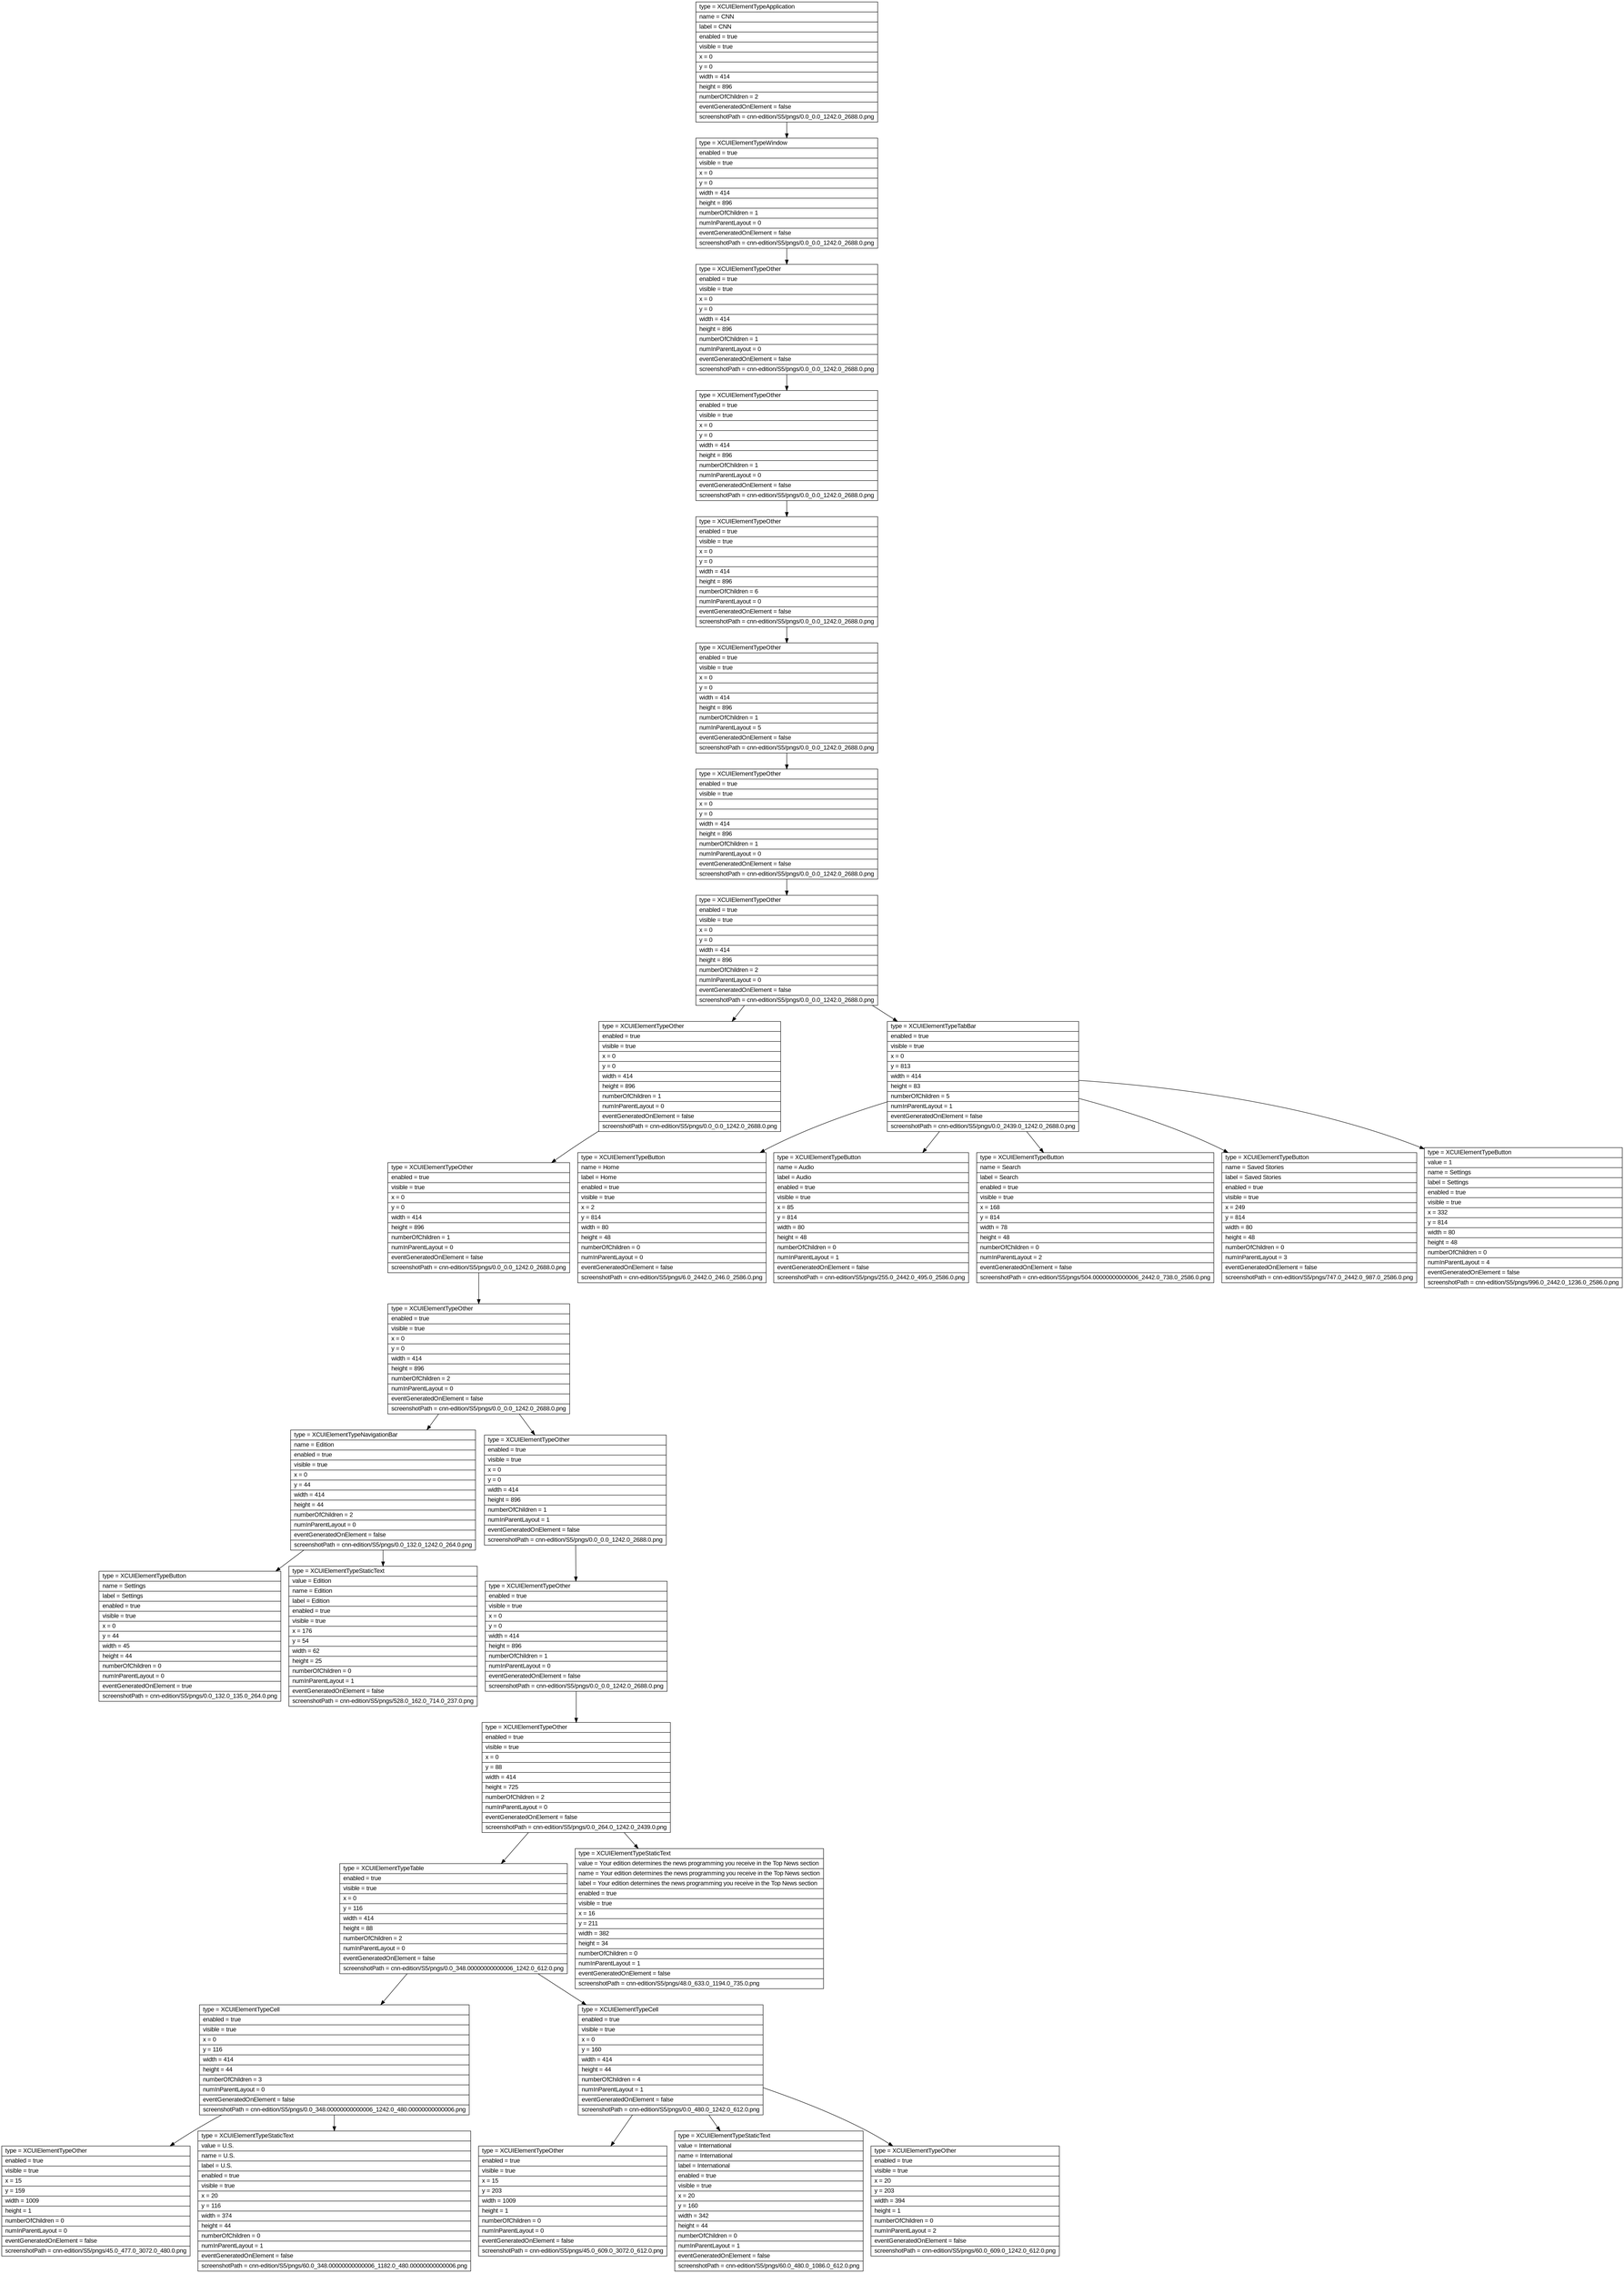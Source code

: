 digraph Layout {

	node [shape=record fontname=Arial];

	0	[label="{type = XCUIElementTypeApplication\l|name = CNN\l|label = CNN\l|enabled = true\l|visible = true\l|x = 0\l|y = 0\l|width = 414\l|height = 896\l|numberOfChildren = 2\l|eventGeneratedOnElement = false \l|screenshotPath = cnn-edition/S5/pngs/0.0_0.0_1242.0_2688.0.png\l}"]
	1	[label="{type = XCUIElementTypeWindow\l|enabled = true\l|visible = true\l|x = 0\l|y = 0\l|width = 414\l|height = 896\l|numberOfChildren = 1\l|numInParentLayout = 0\l|eventGeneratedOnElement = false \l|screenshotPath = cnn-edition/S5/pngs/0.0_0.0_1242.0_2688.0.png\l}"]
	2	[label="{type = XCUIElementTypeOther\l|enabled = true\l|visible = true\l|x = 0\l|y = 0\l|width = 414\l|height = 896\l|numberOfChildren = 1\l|numInParentLayout = 0\l|eventGeneratedOnElement = false \l|screenshotPath = cnn-edition/S5/pngs/0.0_0.0_1242.0_2688.0.png\l}"]
	3	[label="{type = XCUIElementTypeOther\l|enabled = true\l|visible = true\l|x = 0\l|y = 0\l|width = 414\l|height = 896\l|numberOfChildren = 1\l|numInParentLayout = 0\l|eventGeneratedOnElement = false \l|screenshotPath = cnn-edition/S5/pngs/0.0_0.0_1242.0_2688.0.png\l}"]
	4	[label="{type = XCUIElementTypeOther\l|enabled = true\l|visible = true\l|x = 0\l|y = 0\l|width = 414\l|height = 896\l|numberOfChildren = 6\l|numInParentLayout = 0\l|eventGeneratedOnElement = false \l|screenshotPath = cnn-edition/S5/pngs/0.0_0.0_1242.0_2688.0.png\l}"]
	5	[label="{type = XCUIElementTypeOther\l|enabled = true\l|visible = true\l|x = 0\l|y = 0\l|width = 414\l|height = 896\l|numberOfChildren = 1\l|numInParentLayout = 5\l|eventGeneratedOnElement = false \l|screenshotPath = cnn-edition/S5/pngs/0.0_0.0_1242.0_2688.0.png\l}"]
	6	[label="{type = XCUIElementTypeOther\l|enabled = true\l|visible = true\l|x = 0\l|y = 0\l|width = 414\l|height = 896\l|numberOfChildren = 1\l|numInParentLayout = 0\l|eventGeneratedOnElement = false \l|screenshotPath = cnn-edition/S5/pngs/0.0_0.0_1242.0_2688.0.png\l}"]
	7	[label="{type = XCUIElementTypeOther\l|enabled = true\l|visible = true\l|x = 0\l|y = 0\l|width = 414\l|height = 896\l|numberOfChildren = 2\l|numInParentLayout = 0\l|eventGeneratedOnElement = false \l|screenshotPath = cnn-edition/S5/pngs/0.0_0.0_1242.0_2688.0.png\l}"]
	8	[label="{type = XCUIElementTypeOther\l|enabled = true\l|visible = true\l|x = 0\l|y = 0\l|width = 414\l|height = 896\l|numberOfChildren = 1\l|numInParentLayout = 0\l|eventGeneratedOnElement = false \l|screenshotPath = cnn-edition/S5/pngs/0.0_0.0_1242.0_2688.0.png\l}"]
	9	[label="{type = XCUIElementTypeTabBar\l|enabled = true\l|visible = true\l|x = 0\l|y = 813\l|width = 414\l|height = 83\l|numberOfChildren = 5\l|numInParentLayout = 1\l|eventGeneratedOnElement = false \l|screenshotPath = cnn-edition/S5/pngs/0.0_2439.0_1242.0_2688.0.png\l}"]
	10	[label="{type = XCUIElementTypeOther\l|enabled = true\l|visible = true\l|x = 0\l|y = 0\l|width = 414\l|height = 896\l|numberOfChildren = 1\l|numInParentLayout = 0\l|eventGeneratedOnElement = false \l|screenshotPath = cnn-edition/S5/pngs/0.0_0.0_1242.0_2688.0.png\l}"]
	11	[label="{type = XCUIElementTypeButton\l|name = Home\l|label = Home\l|enabled = true\l|visible = true\l|x = 2\l|y = 814\l|width = 80\l|height = 48\l|numberOfChildren = 0\l|numInParentLayout = 0\l|eventGeneratedOnElement = false \l|screenshotPath = cnn-edition/S5/pngs/6.0_2442.0_246.0_2586.0.png\l}"]
	12	[label="{type = XCUIElementTypeButton\l|name = Audio\l|label = Audio\l|enabled = true\l|visible = true\l|x = 85\l|y = 814\l|width = 80\l|height = 48\l|numberOfChildren = 0\l|numInParentLayout = 1\l|eventGeneratedOnElement = false \l|screenshotPath = cnn-edition/S5/pngs/255.0_2442.0_495.0_2586.0.png\l}"]
	13	[label="{type = XCUIElementTypeButton\l|name = Search\l|label = Search\l|enabled = true\l|visible = true\l|x = 168\l|y = 814\l|width = 78\l|height = 48\l|numberOfChildren = 0\l|numInParentLayout = 2\l|eventGeneratedOnElement = false \l|screenshotPath = cnn-edition/S5/pngs/504.00000000000006_2442.0_738.0_2586.0.png\l}"]
	14	[label="{type = XCUIElementTypeButton\l|name = Saved Stories\l|label = Saved Stories\l|enabled = true\l|visible = true\l|x = 249\l|y = 814\l|width = 80\l|height = 48\l|numberOfChildren = 0\l|numInParentLayout = 3\l|eventGeneratedOnElement = false \l|screenshotPath = cnn-edition/S5/pngs/747.0_2442.0_987.0_2586.0.png\l}"]
	15	[label="{type = XCUIElementTypeButton\l|value = 1\l|name = Settings\l|label = Settings\l|enabled = true\l|visible = true\l|x = 332\l|y = 814\l|width = 80\l|height = 48\l|numberOfChildren = 0\l|numInParentLayout = 4\l|eventGeneratedOnElement = false \l|screenshotPath = cnn-edition/S5/pngs/996.0_2442.0_1236.0_2586.0.png\l}"]
	16	[label="{type = XCUIElementTypeOther\l|enabled = true\l|visible = true\l|x = 0\l|y = 0\l|width = 414\l|height = 896\l|numberOfChildren = 2\l|numInParentLayout = 0\l|eventGeneratedOnElement = false \l|screenshotPath = cnn-edition/S5/pngs/0.0_0.0_1242.0_2688.0.png\l}"]
	17	[label="{type = XCUIElementTypeNavigationBar\l|name = Edition\l|enabled = true\l|visible = true\l|x = 0\l|y = 44\l|width = 414\l|height = 44\l|numberOfChildren = 2\l|numInParentLayout = 0\l|eventGeneratedOnElement = false \l|screenshotPath = cnn-edition/S5/pngs/0.0_132.0_1242.0_264.0.png\l}"]
	18	[label="{type = XCUIElementTypeOther\l|enabled = true\l|visible = true\l|x = 0\l|y = 0\l|width = 414\l|height = 896\l|numberOfChildren = 1\l|numInParentLayout = 1\l|eventGeneratedOnElement = false \l|screenshotPath = cnn-edition/S5/pngs/0.0_0.0_1242.0_2688.0.png\l}"]
	19	[label="{type = XCUIElementTypeButton\l|name = Settings\l|label = Settings\l|enabled = true\l|visible = true\l|x = 0\l|y = 44\l|width = 45\l|height = 44\l|numberOfChildren = 0\l|numInParentLayout = 0\l|eventGeneratedOnElement = true \l|screenshotPath = cnn-edition/S5/pngs/0.0_132.0_135.0_264.0.png\l}"]
	20	[label="{type = XCUIElementTypeStaticText\l|value = Edition\l|name = Edition\l|label = Edition\l|enabled = true\l|visible = true\l|x = 176\l|y = 54\l|width = 62\l|height = 25\l|numberOfChildren = 0\l|numInParentLayout = 1\l|eventGeneratedOnElement = false \l|screenshotPath = cnn-edition/S5/pngs/528.0_162.0_714.0_237.0.png\l}"]
	21	[label="{type = XCUIElementTypeOther\l|enabled = true\l|visible = true\l|x = 0\l|y = 0\l|width = 414\l|height = 896\l|numberOfChildren = 1\l|numInParentLayout = 0\l|eventGeneratedOnElement = false \l|screenshotPath = cnn-edition/S5/pngs/0.0_0.0_1242.0_2688.0.png\l}"]
	22	[label="{type = XCUIElementTypeOther\l|enabled = true\l|visible = true\l|x = 0\l|y = 88\l|width = 414\l|height = 725\l|numberOfChildren = 2\l|numInParentLayout = 0\l|eventGeneratedOnElement = false \l|screenshotPath = cnn-edition/S5/pngs/0.0_264.0_1242.0_2439.0.png\l}"]
	23	[label="{type = XCUIElementTypeTable\l|enabled = true\l|visible = true\l|x = 0\l|y = 116\l|width = 414\l|height = 88\l|numberOfChildren = 2\l|numInParentLayout = 0\l|eventGeneratedOnElement = false \l|screenshotPath = cnn-edition/S5/pngs/0.0_348.00000000000006_1242.0_612.0.png\l}"]
	24	[label="{type = XCUIElementTypeStaticText\l|value = Your edition determines the news programming you receive in the Top News section\l|name = Your edition determines the news programming you receive in the Top News section\l|label = Your edition determines the news programming you receive in the Top News section\l|enabled = true\l|visible = true\l|x = 16\l|y = 211\l|width = 382\l|height = 34\l|numberOfChildren = 0\l|numInParentLayout = 1\l|eventGeneratedOnElement = false \l|screenshotPath = cnn-edition/S5/pngs/48.0_633.0_1194.0_735.0.png\l}"]
	25	[label="{type = XCUIElementTypeCell\l|enabled = true\l|visible = true\l|x = 0\l|y = 116\l|width = 414\l|height = 44\l|numberOfChildren = 3\l|numInParentLayout = 0\l|eventGeneratedOnElement = false \l|screenshotPath = cnn-edition/S5/pngs/0.0_348.00000000000006_1242.0_480.00000000000006.png\l}"]
	26	[label="{type = XCUIElementTypeCell\l|enabled = true\l|visible = true\l|x = 0\l|y = 160\l|width = 414\l|height = 44\l|numberOfChildren = 4\l|numInParentLayout = 1\l|eventGeneratedOnElement = false \l|screenshotPath = cnn-edition/S5/pngs/0.0_480.0_1242.0_612.0.png\l}"]
	27	[label="{type = XCUIElementTypeOther\l|enabled = true\l|visible = true\l|x = 15\l|y = 159\l|width = 1009\l|height = 1\l|numberOfChildren = 0\l|numInParentLayout = 0\l|eventGeneratedOnElement = false \l|screenshotPath = cnn-edition/S5/pngs/45.0_477.0_3072.0_480.0.png\l}"]
	28	[label="{type = XCUIElementTypeStaticText\l|value = U.S.\l|name = U.S.\l|label = U.S.\l|enabled = true\l|visible = true\l|x = 20\l|y = 116\l|width = 374\l|height = 44\l|numberOfChildren = 0\l|numInParentLayout = 1\l|eventGeneratedOnElement = false \l|screenshotPath = cnn-edition/S5/pngs/60.0_348.00000000000006_1182.0_480.00000000000006.png\l}"]
	29	[label="{type = XCUIElementTypeOther\l|enabled = true\l|visible = true\l|x = 15\l|y = 203\l|width = 1009\l|height = 1\l|numberOfChildren = 0\l|numInParentLayout = 0\l|eventGeneratedOnElement = false \l|screenshotPath = cnn-edition/S5/pngs/45.0_609.0_3072.0_612.0.png\l}"]
	30	[label="{type = XCUIElementTypeStaticText\l|value = International\l|name = International\l|label = International\l|enabled = true\l|visible = true\l|x = 20\l|y = 160\l|width = 342\l|height = 44\l|numberOfChildren = 0\l|numInParentLayout = 1\l|eventGeneratedOnElement = false \l|screenshotPath = cnn-edition/S5/pngs/60.0_480.0_1086.0_612.0.png\l}"]
	31	[label="{type = XCUIElementTypeOther\l|enabled = true\l|visible = true\l|x = 20\l|y = 203\l|width = 394\l|height = 1\l|numberOfChildren = 0\l|numInParentLayout = 2\l|eventGeneratedOnElement = false \l|screenshotPath = cnn-edition/S5/pngs/60.0_609.0_1242.0_612.0.png\l}"]


	0 -> 1
	1 -> 2
	2 -> 3
	3 -> 4
	4 -> 5
	5 -> 6
	6 -> 7
	7 -> 8
	7 -> 9
	8 -> 10
	9 -> 11
	9 -> 12
	9 -> 13
	9 -> 14
	9 -> 15
	10 -> 16
	16 -> 17
	16 -> 18
	17 -> 19
	17 -> 20
	18 -> 21
	21 -> 22
	22 -> 23
	22 -> 24
	23 -> 25
	23 -> 26
	25 -> 27
	25 -> 28
	26 -> 29
	26 -> 30
	26 -> 31


}